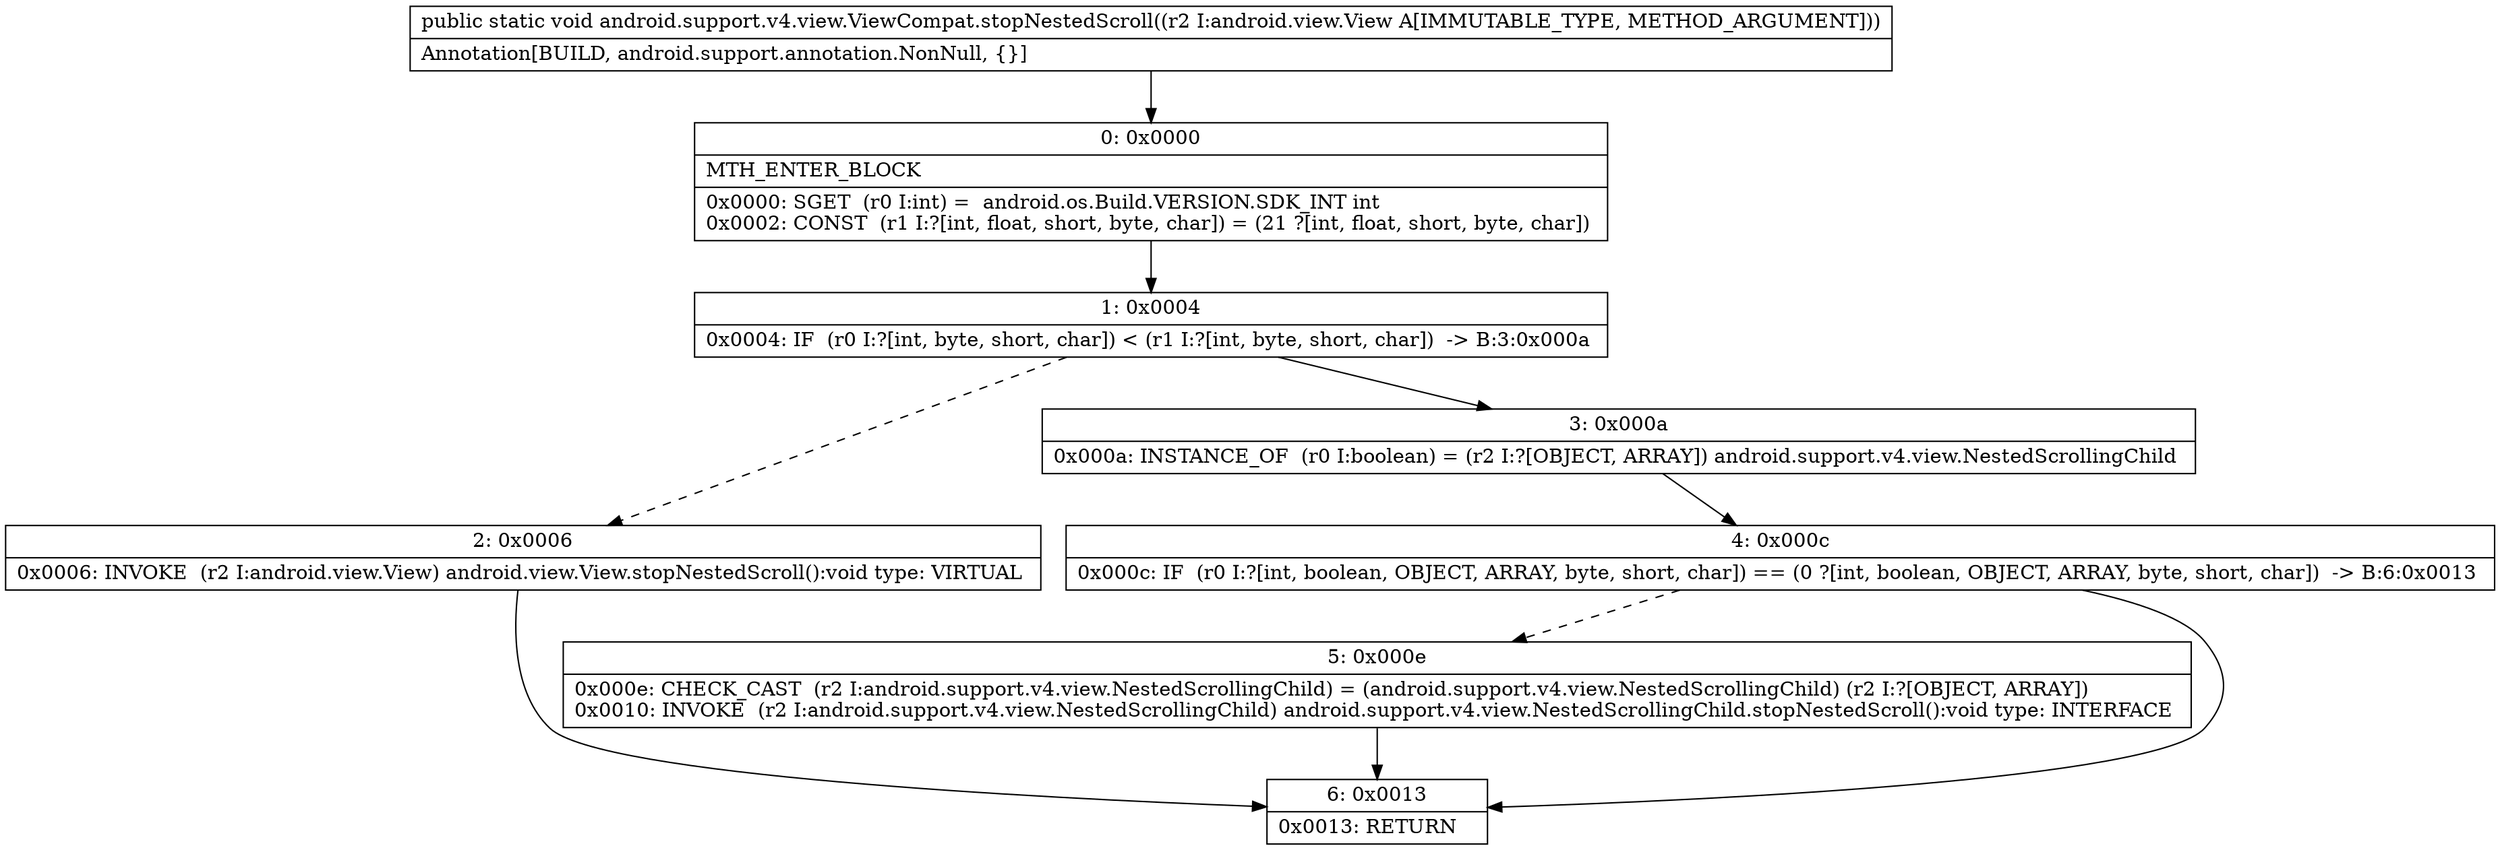 digraph "CFG forandroid.support.v4.view.ViewCompat.stopNestedScroll(Landroid\/view\/View;)V" {
Node_0 [shape=record,label="{0\:\ 0x0000|MTH_ENTER_BLOCK\l|0x0000: SGET  (r0 I:int) =  android.os.Build.VERSION.SDK_INT int \l0x0002: CONST  (r1 I:?[int, float, short, byte, char]) = (21 ?[int, float, short, byte, char]) \l}"];
Node_1 [shape=record,label="{1\:\ 0x0004|0x0004: IF  (r0 I:?[int, byte, short, char]) \< (r1 I:?[int, byte, short, char])  \-\> B:3:0x000a \l}"];
Node_2 [shape=record,label="{2\:\ 0x0006|0x0006: INVOKE  (r2 I:android.view.View) android.view.View.stopNestedScroll():void type: VIRTUAL \l}"];
Node_3 [shape=record,label="{3\:\ 0x000a|0x000a: INSTANCE_OF  (r0 I:boolean) = (r2 I:?[OBJECT, ARRAY]) android.support.v4.view.NestedScrollingChild \l}"];
Node_4 [shape=record,label="{4\:\ 0x000c|0x000c: IF  (r0 I:?[int, boolean, OBJECT, ARRAY, byte, short, char]) == (0 ?[int, boolean, OBJECT, ARRAY, byte, short, char])  \-\> B:6:0x0013 \l}"];
Node_5 [shape=record,label="{5\:\ 0x000e|0x000e: CHECK_CAST  (r2 I:android.support.v4.view.NestedScrollingChild) = (android.support.v4.view.NestedScrollingChild) (r2 I:?[OBJECT, ARRAY]) \l0x0010: INVOKE  (r2 I:android.support.v4.view.NestedScrollingChild) android.support.v4.view.NestedScrollingChild.stopNestedScroll():void type: INTERFACE \l}"];
Node_6 [shape=record,label="{6\:\ 0x0013|0x0013: RETURN   \l}"];
MethodNode[shape=record,label="{public static void android.support.v4.view.ViewCompat.stopNestedScroll((r2 I:android.view.View A[IMMUTABLE_TYPE, METHOD_ARGUMENT]))  | Annotation[BUILD, android.support.annotation.NonNull, \{\}]\l}"];
MethodNode -> Node_0;
Node_0 -> Node_1;
Node_1 -> Node_2[style=dashed];
Node_1 -> Node_3;
Node_2 -> Node_6;
Node_3 -> Node_4;
Node_4 -> Node_5[style=dashed];
Node_4 -> Node_6;
Node_5 -> Node_6;
}

